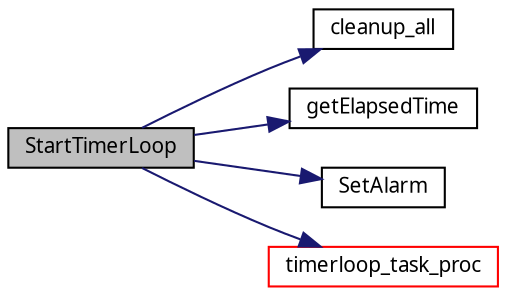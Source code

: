 digraph G
{
  edge [fontname="FreeSans.ttf",fontsize=10,labelfontname="FreeSans.ttf",labelfontsize=10];
  node [fontname="FreeSans.ttf",fontsize=10,shape=record];
  rankdir=LR;
  Node1 [label="StartTimerLoop",height=0.2,width=0.4,color="black", fillcolor="grey75", style="filled" fontcolor="black"];
  Node1 -> Node2 [color="midnightblue",fontsize=10,style="solid",fontname="FreeSans.ttf"];
  Node2 [label="cleanup_all",height=0.2,width=0.4,color="black", fillcolor="white", style="filled",URL="$timers__xeno_8c.html#f37d89241d0a9ac0430a0db6c1ead3d2"];
  Node1 -> Node3 [color="midnightblue",fontsize=10,style="solid",fontname="FreeSans.ttf"];
  Node3 [label="getElapsedTime",height=0.2,width=0.4,color="black", fillcolor="white", style="filled",URL="$canOpenDriver_8c.html#24dbe63e88d184388542037d16a8208d"];
  Node1 -> Node4 [color="midnightblue",fontsize=10,style="solid",fontname="FreeSans.ttf"];
  Node4 [label="SetAlarm",height=0.2,width=0.4,color="black", fillcolor="white", style="filled",URL="$timer_8c.html#11c2616d78f06ed9144ef662f757b128"];
  Node1 -> Node5 [color="midnightblue",fontsize=10,style="solid",fontname="FreeSans.ttf"];
  Node5 [label="timerloop_task_proc",height=0.2,width=0.4,color="red", fillcolor="white", style="filled",URL="$timers__xeno_8c.html#15986eb72a64e72df6600dc23c1e19c8"];
}
